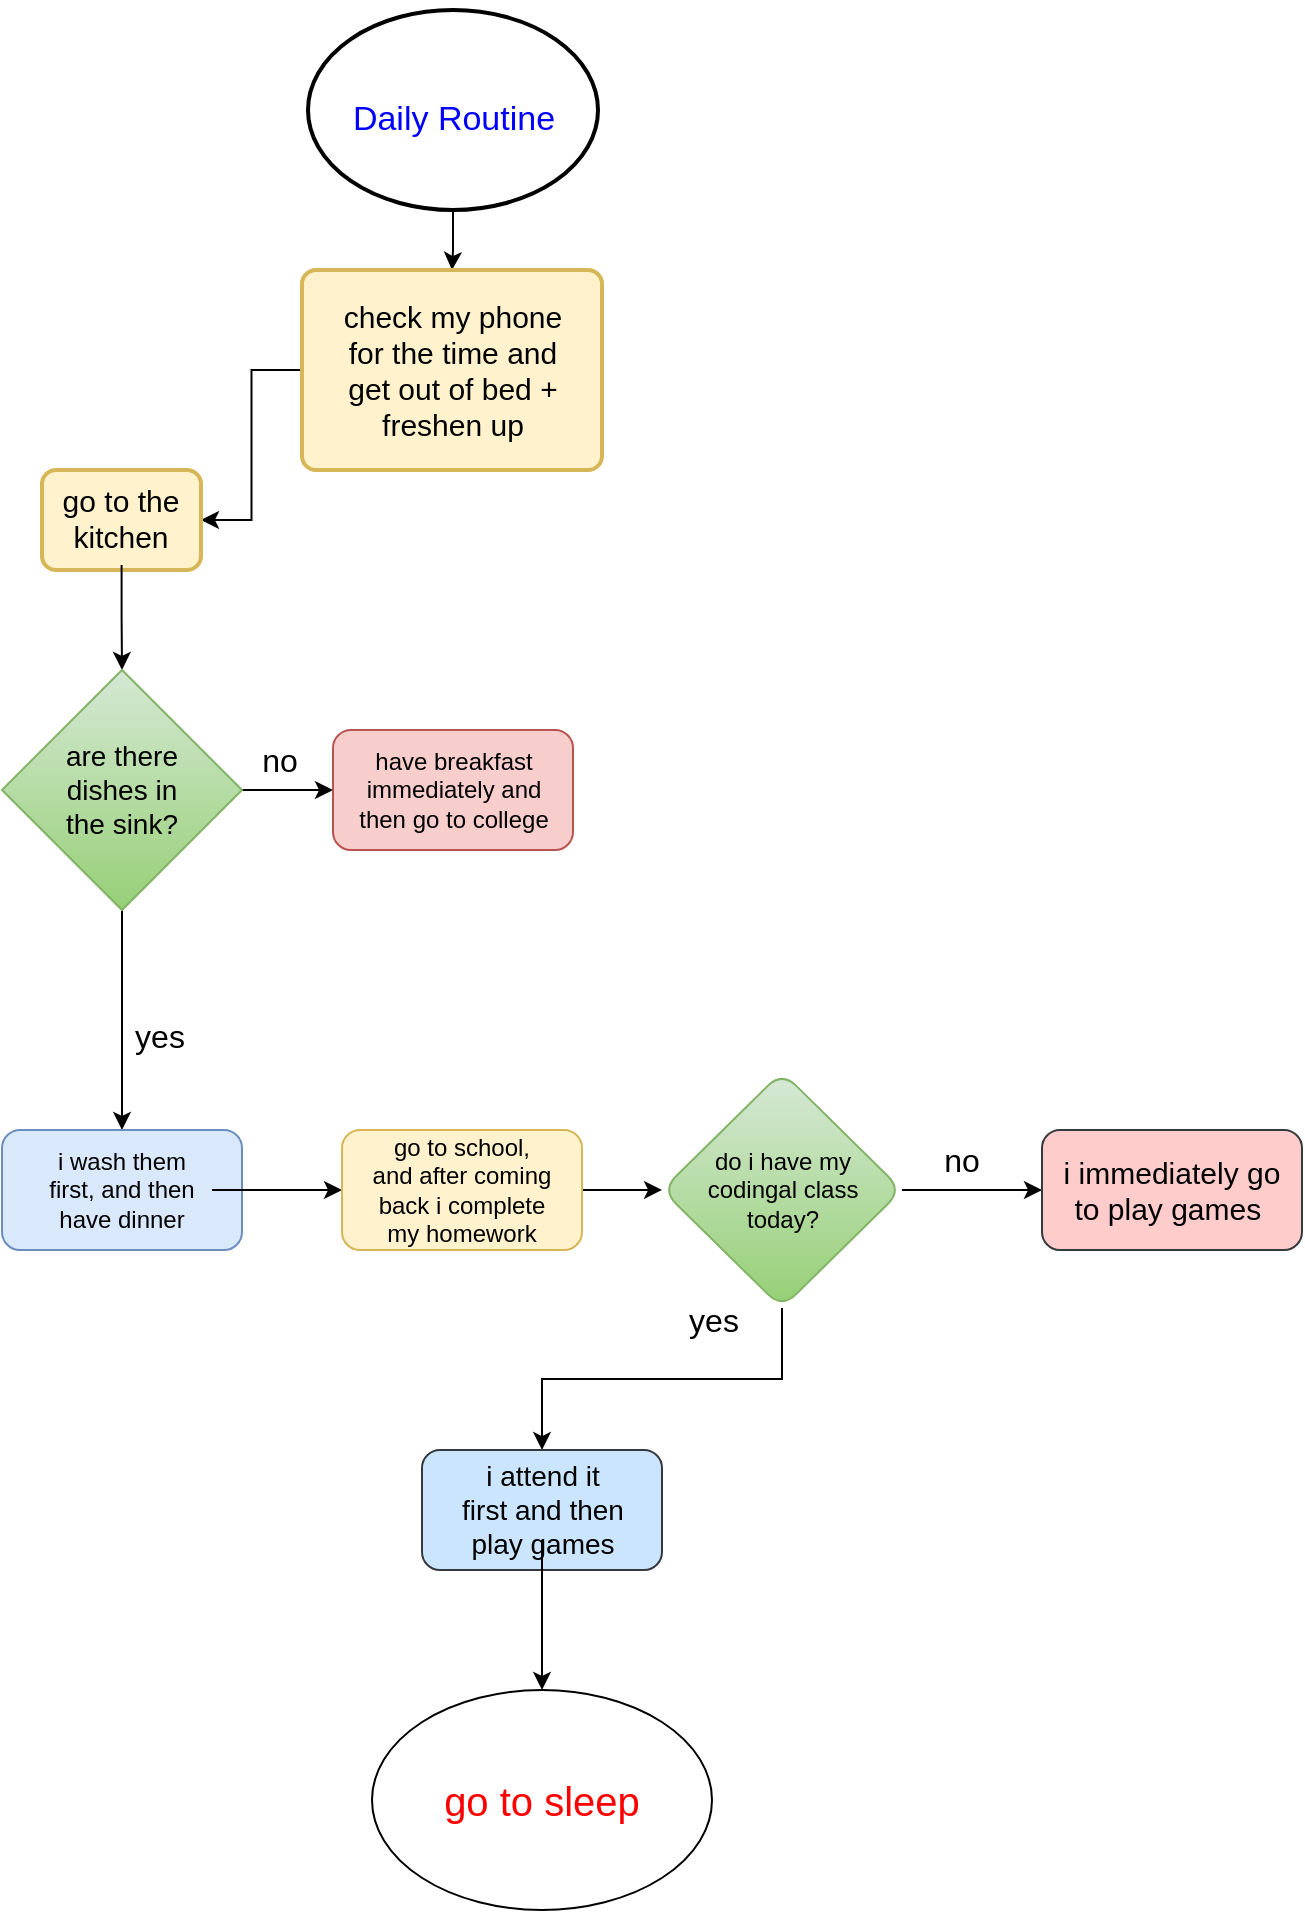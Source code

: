 <mxfile version="26.0.16">
  <diagram name="Page-1" id="SEDTsJqef1AWpn6NtEAZ">
    <mxGraphModel dx="1392" dy="793" grid="1" gridSize="10" guides="1" tooltips="1" connect="1" arrows="1" fold="1" page="1" pageScale="1" pageWidth="850" pageHeight="1100" math="0" shadow="0">
      <root>
        <mxCell id="0" />
        <mxCell id="1" parent="0" />
        <mxCell id="JQPYukZpzp29VwCVxxEm-11" value="" style="edgeStyle=orthogonalEdgeStyle;rounded=0;orthogonalLoop=1;jettySize=auto;html=1;" edge="1" parent="1" source="JQPYukZpzp29VwCVxxEm-7" target="JQPYukZpzp29VwCVxxEm-9">
          <mxGeometry relative="1" as="geometry" />
        </mxCell>
        <mxCell id="JQPYukZpzp29VwCVxxEm-7" value="" style="strokeWidth=2;html=1;shape=mxgraph.flowchart.start_1;whiteSpace=wrap;" vertex="1" parent="1">
          <mxGeometry x="353" y="100" width="145" height="100" as="geometry" />
        </mxCell>
        <mxCell id="JQPYukZpzp29VwCVxxEm-8" value="&lt;font style=&quot;font-size: 17px;&quot;&gt;Daily Routine&lt;/font&gt;" style="text;strokeColor=none;align=center;fillColor=none;html=1;verticalAlign=middle;whiteSpace=wrap;rounded=0;fontSize=25;fontColor=#0000FF;" vertex="1" parent="1">
          <mxGeometry x="325.5" y="95" width="200" height="110" as="geometry" />
        </mxCell>
        <mxCell id="JQPYukZpzp29VwCVxxEm-14" value="" style="edgeStyle=orthogonalEdgeStyle;rounded=0;orthogonalLoop=1;jettySize=auto;html=1;" edge="1" parent="1" source="JQPYukZpzp29VwCVxxEm-9" target="JQPYukZpzp29VwCVxxEm-13">
          <mxGeometry relative="1" as="geometry" />
        </mxCell>
        <mxCell id="JQPYukZpzp29VwCVxxEm-9" value="" style="rounded=1;whiteSpace=wrap;html=1;absoluteArcSize=1;arcSize=14;strokeWidth=2;fillColor=#fff2cc;strokeColor=#d6b656;" vertex="1" parent="1">
          <mxGeometry x="350" y="230" width="150" height="100" as="geometry" />
        </mxCell>
        <mxCell id="JQPYukZpzp29VwCVxxEm-12" value="check my phone for the time and get out of bed + freshen up" style="text;strokeColor=none;align=center;fillColor=none;html=1;verticalAlign=middle;whiteSpace=wrap;rounded=0;fontSize=15;" vertex="1" parent="1">
          <mxGeometry x="361.25" y="252.5" width="128.5" height="55" as="geometry" />
        </mxCell>
        <mxCell id="JQPYukZpzp29VwCVxxEm-13" value="" style="rounded=1;whiteSpace=wrap;html=1;absoluteArcSize=1;arcSize=14;strokeWidth=2;fillColor=#fff2cc;strokeColor=#d6b656;" vertex="1" parent="1">
          <mxGeometry x="220" y="330" width="79.5" height="50" as="geometry" />
        </mxCell>
        <mxCell id="JQPYukZpzp29VwCVxxEm-28" value="" style="edgeStyle=orthogonalEdgeStyle;rounded=0;orthogonalLoop=1;jettySize=auto;html=1;" edge="1" parent="1" source="JQPYukZpzp29VwCVxxEm-15" target="JQPYukZpzp29VwCVxxEm-27">
          <mxGeometry relative="1" as="geometry" />
        </mxCell>
        <mxCell id="JQPYukZpzp29VwCVxxEm-15" value="go to the kitchen" style="text;strokeColor=none;align=center;fillColor=none;html=1;verticalAlign=middle;whiteSpace=wrap;rounded=0;fontSize=15;" vertex="1" parent="1">
          <mxGeometry x="210.25" y="330" width="99" height="47.5" as="geometry" />
        </mxCell>
        <mxCell id="JQPYukZpzp29VwCVxxEm-31" value="" style="edgeStyle=orthogonalEdgeStyle;rounded=0;orthogonalLoop=1;jettySize=auto;html=1;" edge="1" parent="1" source="JQPYukZpzp29VwCVxxEm-27" target="JQPYukZpzp29VwCVxxEm-30">
          <mxGeometry relative="1" as="geometry" />
        </mxCell>
        <mxCell id="JQPYukZpzp29VwCVxxEm-34" value="" style="edgeStyle=orthogonalEdgeStyle;rounded=0;orthogonalLoop=1;jettySize=auto;html=1;" edge="1" parent="1" source="JQPYukZpzp29VwCVxxEm-27" target="JQPYukZpzp29VwCVxxEm-33">
          <mxGeometry relative="1" as="geometry" />
        </mxCell>
        <mxCell id="JQPYukZpzp29VwCVxxEm-27" value="" style="rhombus;whiteSpace=wrap;html=1;fillColor=#d5e8d4;strokeColor=#82b366;gradientColor=#97d077;" vertex="1" parent="1">
          <mxGeometry x="200" y="430" width="120" height="120" as="geometry" />
        </mxCell>
        <mxCell id="JQPYukZpzp29VwCVxxEm-29" value="&lt;font style=&quot;font-size: 14px;&quot;&gt;are there dishes in the sink?&lt;/font&gt;" style="text;strokeColor=none;align=center;fillColor=none;html=1;verticalAlign=middle;whiteSpace=wrap;rounded=0;" vertex="1" parent="1">
          <mxGeometry x="230" y="475" width="60" height="30" as="geometry" />
        </mxCell>
        <mxCell id="JQPYukZpzp29VwCVxxEm-30" value="" style="rounded=1;whiteSpace=wrap;html=1;fillColor=#dae8fc;strokeColor=#6c8ebf;" vertex="1" parent="1">
          <mxGeometry x="200" y="660" width="120" height="60" as="geometry" />
        </mxCell>
        <mxCell id="JQPYukZpzp29VwCVxxEm-32" value="&lt;font style=&quot;font-size: 16px;&quot;&gt;yes&lt;/font&gt;&lt;div&gt;&lt;br&gt;&lt;/div&gt;" style="text;strokeColor=none;align=center;fillColor=none;html=1;verticalAlign=middle;whiteSpace=wrap;rounded=0;" vertex="1" parent="1">
          <mxGeometry x="249.25" y="600" width="60" height="40" as="geometry" />
        </mxCell>
        <mxCell id="JQPYukZpzp29VwCVxxEm-33" value="" style="rounded=1;whiteSpace=wrap;html=1;fillColor=#f8cecc;strokeColor=#b85450;" vertex="1" parent="1">
          <mxGeometry x="365.5" y="460" width="120" height="60" as="geometry" />
        </mxCell>
        <mxCell id="JQPYukZpzp29VwCVxxEm-35" value="&lt;font style=&quot;font-size: 16px;&quot;&gt;no&lt;/font&gt;" style="text;strokeColor=none;align=center;fillColor=none;html=1;verticalAlign=middle;whiteSpace=wrap;rounded=0;" vertex="1" parent="1">
          <mxGeometry x="309.25" y="460" width="60" height="30" as="geometry" />
        </mxCell>
        <mxCell id="JQPYukZpzp29VwCVxxEm-36" value="have breakfast immediately and then go to college" style="text;strokeColor=none;align=center;fillColor=none;html=1;verticalAlign=middle;whiteSpace=wrap;rounded=0;" vertex="1" parent="1">
          <mxGeometry x="375.5" y="475" width="100" height="30" as="geometry" />
        </mxCell>
        <mxCell id="JQPYukZpzp29VwCVxxEm-44" value="" style="edgeStyle=orthogonalEdgeStyle;rounded=0;orthogonalLoop=1;jettySize=auto;html=1;" edge="1" parent="1" source="JQPYukZpzp29VwCVxxEm-37" target="JQPYukZpzp29VwCVxxEm-43">
          <mxGeometry relative="1" as="geometry" />
        </mxCell>
        <mxCell id="JQPYukZpzp29VwCVxxEm-37" value="i wash them first, and then have dinner" style="text;strokeColor=none;align=center;fillColor=none;html=1;verticalAlign=middle;whiteSpace=wrap;rounded=0;" vertex="1" parent="1">
          <mxGeometry x="215" y="675" width="90" height="30" as="geometry" />
        </mxCell>
        <mxCell id="JQPYukZpzp29VwCVxxEm-47" value="" style="edgeStyle=orthogonalEdgeStyle;rounded=0;orthogonalLoop=1;jettySize=auto;html=1;" edge="1" parent="1" source="JQPYukZpzp29VwCVxxEm-43" target="JQPYukZpzp29VwCVxxEm-46">
          <mxGeometry relative="1" as="geometry" />
        </mxCell>
        <mxCell id="JQPYukZpzp29VwCVxxEm-43" value="" style="rounded=1;whiteSpace=wrap;html=1;fillColor=#fff2cc;strokeColor=#d6b656;" vertex="1" parent="1">
          <mxGeometry x="370" y="660" width="120" height="60" as="geometry" />
        </mxCell>
        <mxCell id="JQPYukZpzp29VwCVxxEm-45" value="go to school, and after coming back i complete my homework" style="text;strokeColor=none;align=center;fillColor=none;html=1;verticalAlign=middle;whiteSpace=wrap;rounded=0;" vertex="1" parent="1">
          <mxGeometry x="384" y="635" width="92" height="110" as="geometry" />
        </mxCell>
        <mxCell id="JQPYukZpzp29VwCVxxEm-52" value="" style="edgeStyle=orthogonalEdgeStyle;rounded=0;orthogonalLoop=1;jettySize=auto;html=1;" edge="1" parent="1" source="JQPYukZpzp29VwCVxxEm-46" target="JQPYukZpzp29VwCVxxEm-51">
          <mxGeometry relative="1" as="geometry" />
        </mxCell>
        <mxCell id="JQPYukZpzp29VwCVxxEm-56" value="" style="edgeStyle=orthogonalEdgeStyle;rounded=0;orthogonalLoop=1;jettySize=auto;html=1;" edge="1" parent="1" source="JQPYukZpzp29VwCVxxEm-46" target="JQPYukZpzp29VwCVxxEm-55">
          <mxGeometry relative="1" as="geometry" />
        </mxCell>
        <mxCell id="JQPYukZpzp29VwCVxxEm-46" value="" style="rhombus;whiteSpace=wrap;html=1;fillColor=#d5e8d4;strokeColor=#82b366;rounded=1;gradientColor=#97d077;" vertex="1" parent="1">
          <mxGeometry x="530" y="630.93" width="120" height="118.13" as="geometry" />
        </mxCell>
        <mxCell id="JQPYukZpzp29VwCVxxEm-48" value="do i have my codingal class today?" style="text;strokeColor=none;align=center;fillColor=none;html=1;verticalAlign=middle;whiteSpace=wrap;rounded=0;" vertex="1" parent="1">
          <mxGeometry x="548.75" y="627.49" width="82.5" height="125.01" as="geometry" />
        </mxCell>
        <mxCell id="JQPYukZpzp29VwCVxxEm-51" value="" style="rounded=1;whiteSpace=wrap;html=1;fillColor=#cce5ff;strokeColor=#36393d;" vertex="1" parent="1">
          <mxGeometry x="410" y="820.005" width="120" height="60" as="geometry" />
        </mxCell>
        <mxCell id="JQPYukZpzp29VwCVxxEm-53" value="yes" style="text;strokeColor=none;align=center;fillColor=none;html=1;verticalAlign=middle;whiteSpace=wrap;rounded=0;fontSize=16;" vertex="1" parent="1">
          <mxGeometry x="525.5" y="740" width="60" height="30" as="geometry" />
        </mxCell>
        <mxCell id="JQPYukZpzp29VwCVxxEm-61" value="" style="edgeStyle=orthogonalEdgeStyle;rounded=0;orthogonalLoop=1;jettySize=auto;html=1;" edge="1" parent="1" source="JQPYukZpzp29VwCVxxEm-54" target="JQPYukZpzp29VwCVxxEm-60">
          <mxGeometry relative="1" as="geometry" />
        </mxCell>
        <mxCell id="JQPYukZpzp29VwCVxxEm-54" value="&lt;font style=&quot;font-size: 14px;&quot;&gt;i attend it first and then play games&lt;/font&gt;" style="text;strokeColor=none;align=center;fillColor=none;html=1;verticalAlign=middle;whiteSpace=wrap;rounded=0;" vertex="1" parent="1">
          <mxGeometry x="427.5" y="835" width="85" height="30" as="geometry" />
        </mxCell>
        <mxCell id="JQPYukZpzp29VwCVxxEm-55" value="" style="rounded=1;whiteSpace=wrap;html=1;fillColor=#ffcccc;strokeColor=#36393d;" vertex="1" parent="1">
          <mxGeometry x="720" y="659.99" width="130" height="60" as="geometry" />
        </mxCell>
        <mxCell id="JQPYukZpzp29VwCVxxEm-57" value="&lt;font style=&quot;font-size: 16px;&quot;&gt;no&lt;/font&gt;" style="text;strokeColor=none;align=center;fillColor=none;html=1;verticalAlign=middle;whiteSpace=wrap;rounded=0;" vertex="1" parent="1">
          <mxGeometry x="650" y="660" width="60" height="30" as="geometry" />
        </mxCell>
        <mxCell id="JQPYukZpzp29VwCVxxEm-58" value="&lt;font style=&quot;font-size: 15px;&quot;&gt;i immediately go to play games&amp;nbsp;&lt;/font&gt;" style="text;strokeColor=none;align=center;fillColor=none;html=1;verticalAlign=middle;whiteSpace=wrap;rounded=0;" vertex="1" parent="1">
          <mxGeometry x="725" y="675" width="120" height="30" as="geometry" />
        </mxCell>
        <mxCell id="JQPYukZpzp29VwCVxxEm-60" value="" style="ellipse;whiteSpace=wrap;html=1;" vertex="1" parent="1">
          <mxGeometry x="385" y="940" width="170" height="110" as="geometry" />
        </mxCell>
        <mxCell id="JQPYukZpzp29VwCVxxEm-62" value="&lt;font style=&quot;font-size: 20px;&quot;&gt;go to sleep&lt;/font&gt;" style="text;strokeColor=none;align=center;fillColor=none;html=1;verticalAlign=middle;whiteSpace=wrap;rounded=0;fontColor=#FF0000;" vertex="1" parent="1">
          <mxGeometry x="405" y="955" width="130" height="80" as="geometry" />
        </mxCell>
      </root>
    </mxGraphModel>
  </diagram>
</mxfile>

